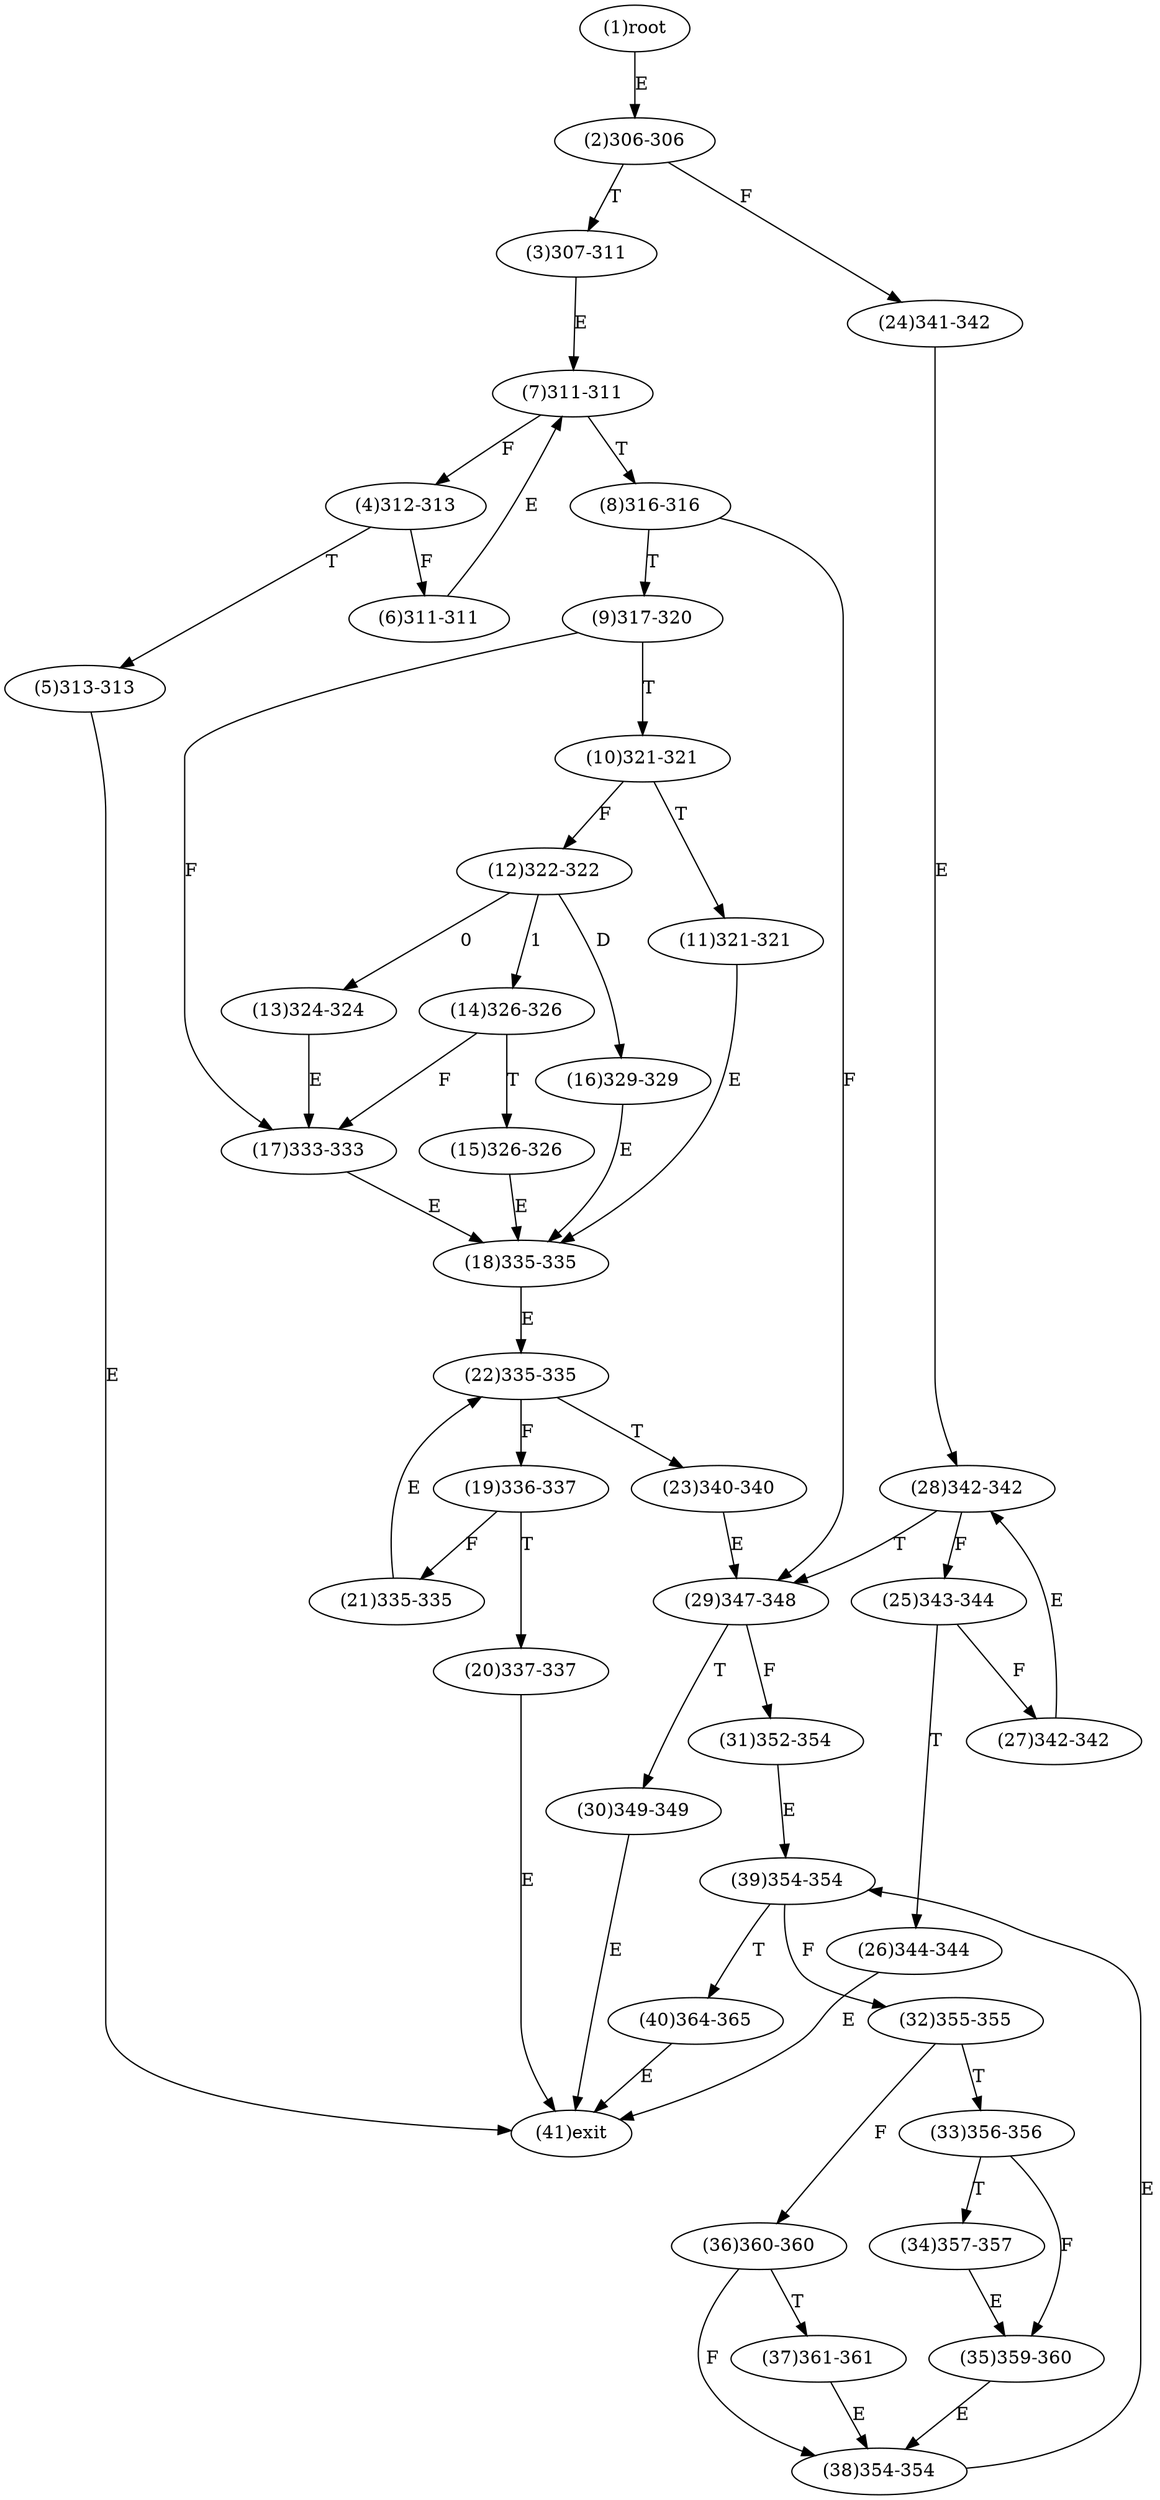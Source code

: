 digraph "" { 
1[ label="(1)root"];
2[ label="(2)306-306"];
3[ label="(3)307-311"];
4[ label="(4)312-313"];
5[ label="(5)313-313"];
6[ label="(6)311-311"];
7[ label="(7)311-311"];
8[ label="(8)316-316"];
9[ label="(9)317-320"];
10[ label="(10)321-321"];
11[ label="(11)321-321"];
12[ label="(12)322-322"];
13[ label="(13)324-324"];
14[ label="(14)326-326"];
15[ label="(15)326-326"];
17[ label="(17)333-333"];
16[ label="(16)329-329"];
19[ label="(19)336-337"];
18[ label="(18)335-335"];
21[ label="(21)335-335"];
20[ label="(20)337-337"];
23[ label="(23)340-340"];
22[ label="(22)335-335"];
25[ label="(25)343-344"];
24[ label="(24)341-342"];
27[ label="(27)342-342"];
26[ label="(26)344-344"];
29[ label="(29)347-348"];
28[ label="(28)342-342"];
31[ label="(31)352-354"];
30[ label="(30)349-349"];
34[ label="(34)357-357"];
35[ label="(35)359-360"];
32[ label="(32)355-355"];
33[ label="(33)356-356"];
38[ label="(38)354-354"];
39[ label="(39)354-354"];
36[ label="(36)360-360"];
37[ label="(37)361-361"];
40[ label="(40)364-365"];
41[ label="(41)exit"];
1->2[ label="E"];
2->24[ label="F"];
2->3[ label="T"];
3->7[ label="E"];
4->6[ label="F"];
4->5[ label="T"];
5->41[ label="E"];
6->7[ label="E"];
7->4[ label="F"];
7->8[ label="T"];
8->29[ label="F"];
8->9[ label="T"];
9->17[ label="F"];
9->10[ label="T"];
10->12[ label="F"];
10->11[ label="T"];
11->18[ label="E"];
12->13[ label="0"];
12->14[ label="1"];
12->16[ label="D"];
13->17[ label="E"];
14->17[ label="F"];
14->15[ label="T"];
15->18[ label="E"];
16->18[ label="E"];
17->18[ label="E"];
18->22[ label="E"];
19->21[ label="F"];
19->20[ label="T"];
20->41[ label="E"];
21->22[ label="E"];
22->19[ label="F"];
22->23[ label="T"];
23->29[ label="E"];
24->28[ label="E"];
25->27[ label="F"];
25->26[ label="T"];
26->41[ label="E"];
27->28[ label="E"];
28->25[ label="F"];
28->29[ label="T"];
29->31[ label="F"];
29->30[ label="T"];
30->41[ label="E"];
31->39[ label="E"];
32->36[ label="F"];
32->33[ label="T"];
33->35[ label="F"];
33->34[ label="T"];
34->35[ label="E"];
35->38[ label="E"];
36->38[ label="F"];
36->37[ label="T"];
37->38[ label="E"];
38->39[ label="E"];
39->32[ label="F"];
39->40[ label="T"];
40->41[ label="E"];
}